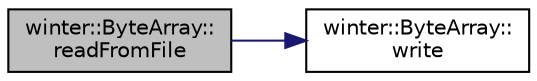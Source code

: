 digraph "winter::ByteArray::readFromFile"
{
 // LATEX_PDF_SIZE
  edge [fontname="Helvetica",fontsize="10",labelfontname="Helvetica",labelfontsize="10"];
  node [fontname="Helvetica",fontsize="10",shape=record];
  rankdir="LR";
  Node1 [label="winter::ByteArray::\lreadFromFile",height=0.2,width=0.4,color="black", fillcolor="grey75", style="filled", fontcolor="black",tooltip="从文件中读取数据"];
  Node1 -> Node2 [color="midnightblue",fontsize="10",style="solid",fontname="Helvetica"];
  Node2 [label="winter::ByteArray::\lwrite",height=0.2,width=0.4,color="black", fillcolor="white", style="filled",URL="$classwinter_1_1ByteArray.html#a987e221506a9f6368785f940abea9540",tooltip="写入size长度的数据"];
}
